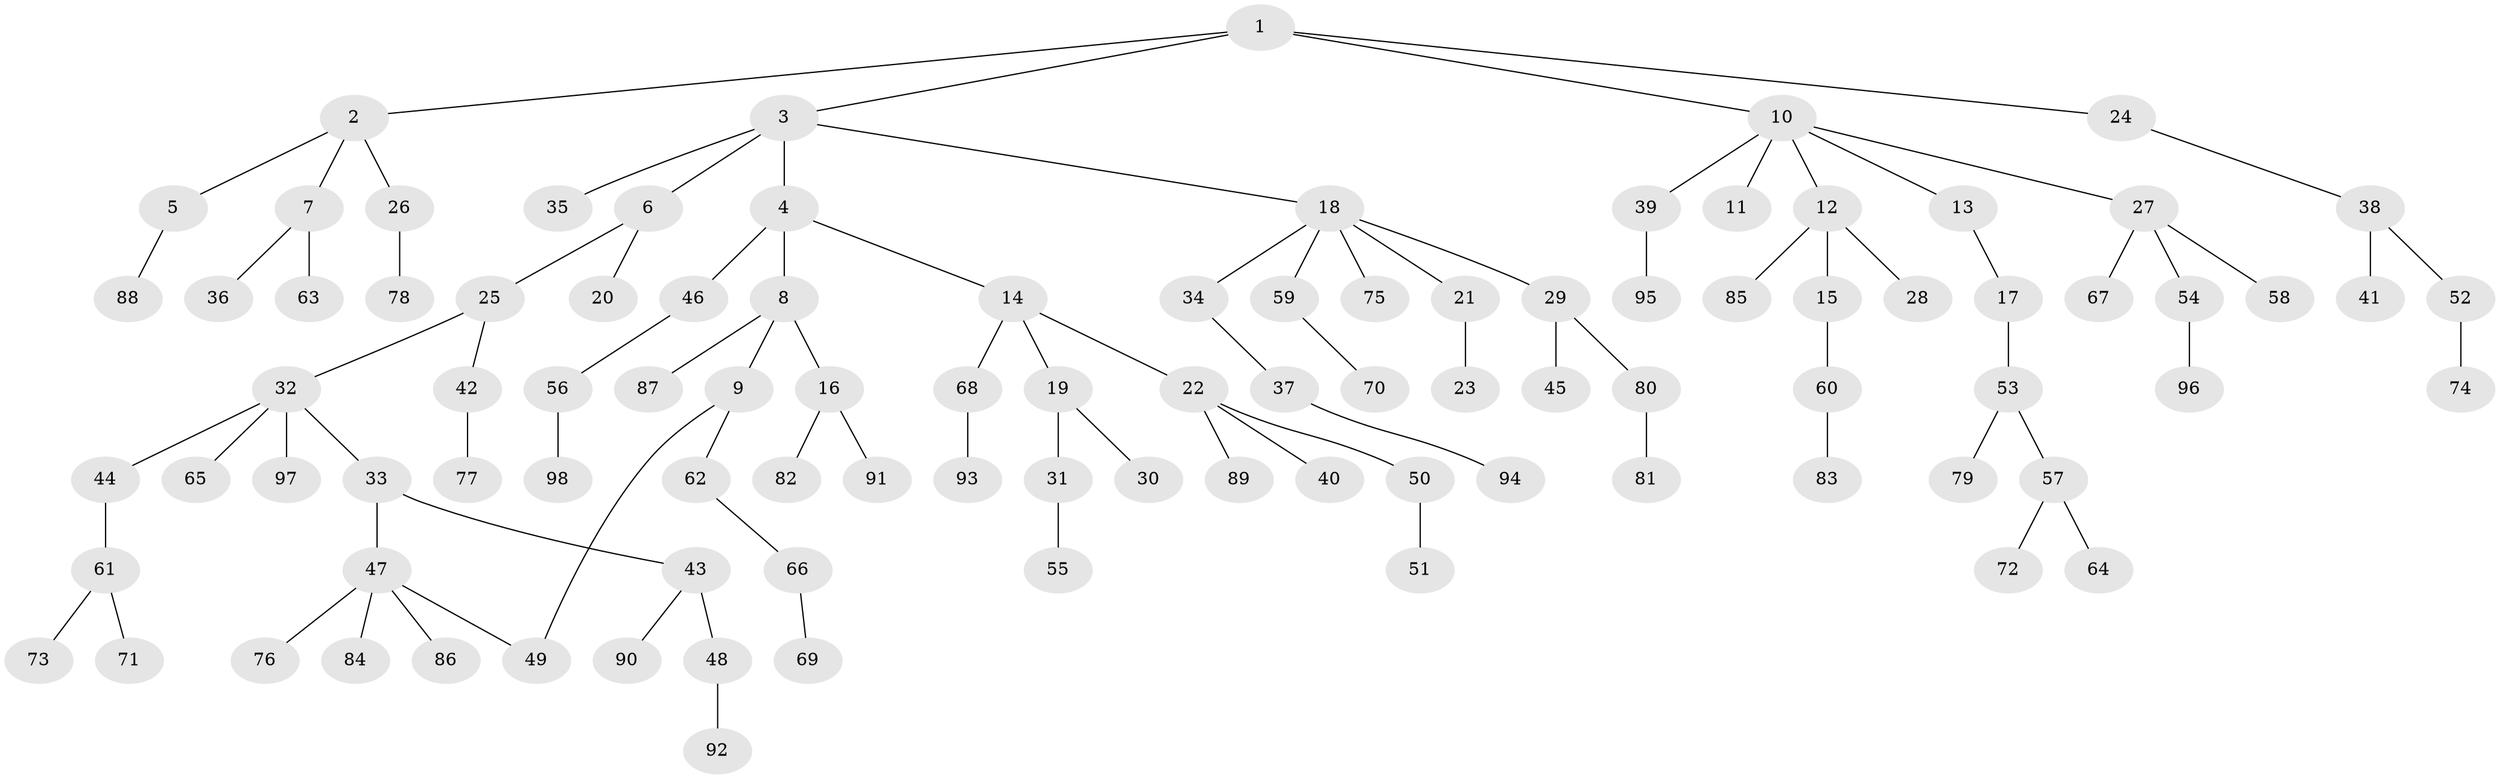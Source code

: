 // Generated by graph-tools (version 1.1) at 2025/41/03/09/25 04:41:47]
// undirected, 98 vertices, 98 edges
graph export_dot {
graph [start="1"]
  node [color=gray90,style=filled];
  1;
  2;
  3;
  4;
  5;
  6;
  7;
  8;
  9;
  10;
  11;
  12;
  13;
  14;
  15;
  16;
  17;
  18;
  19;
  20;
  21;
  22;
  23;
  24;
  25;
  26;
  27;
  28;
  29;
  30;
  31;
  32;
  33;
  34;
  35;
  36;
  37;
  38;
  39;
  40;
  41;
  42;
  43;
  44;
  45;
  46;
  47;
  48;
  49;
  50;
  51;
  52;
  53;
  54;
  55;
  56;
  57;
  58;
  59;
  60;
  61;
  62;
  63;
  64;
  65;
  66;
  67;
  68;
  69;
  70;
  71;
  72;
  73;
  74;
  75;
  76;
  77;
  78;
  79;
  80;
  81;
  82;
  83;
  84;
  85;
  86;
  87;
  88;
  89;
  90;
  91;
  92;
  93;
  94;
  95;
  96;
  97;
  98;
  1 -- 2;
  1 -- 3;
  1 -- 10;
  1 -- 24;
  2 -- 5;
  2 -- 7;
  2 -- 26;
  3 -- 4;
  3 -- 6;
  3 -- 18;
  3 -- 35;
  4 -- 8;
  4 -- 14;
  4 -- 46;
  5 -- 88;
  6 -- 20;
  6 -- 25;
  7 -- 36;
  7 -- 63;
  8 -- 9;
  8 -- 16;
  8 -- 87;
  9 -- 49;
  9 -- 62;
  10 -- 11;
  10 -- 12;
  10 -- 13;
  10 -- 27;
  10 -- 39;
  12 -- 15;
  12 -- 28;
  12 -- 85;
  13 -- 17;
  14 -- 19;
  14 -- 22;
  14 -- 68;
  15 -- 60;
  16 -- 82;
  16 -- 91;
  17 -- 53;
  18 -- 21;
  18 -- 29;
  18 -- 34;
  18 -- 59;
  18 -- 75;
  19 -- 30;
  19 -- 31;
  21 -- 23;
  22 -- 40;
  22 -- 50;
  22 -- 89;
  24 -- 38;
  25 -- 32;
  25 -- 42;
  26 -- 78;
  27 -- 54;
  27 -- 58;
  27 -- 67;
  29 -- 45;
  29 -- 80;
  31 -- 55;
  32 -- 33;
  32 -- 44;
  32 -- 65;
  32 -- 97;
  33 -- 43;
  33 -- 47;
  34 -- 37;
  37 -- 94;
  38 -- 41;
  38 -- 52;
  39 -- 95;
  42 -- 77;
  43 -- 48;
  43 -- 90;
  44 -- 61;
  46 -- 56;
  47 -- 76;
  47 -- 84;
  47 -- 86;
  47 -- 49;
  48 -- 92;
  50 -- 51;
  52 -- 74;
  53 -- 57;
  53 -- 79;
  54 -- 96;
  56 -- 98;
  57 -- 64;
  57 -- 72;
  59 -- 70;
  60 -- 83;
  61 -- 71;
  61 -- 73;
  62 -- 66;
  66 -- 69;
  68 -- 93;
  80 -- 81;
}
